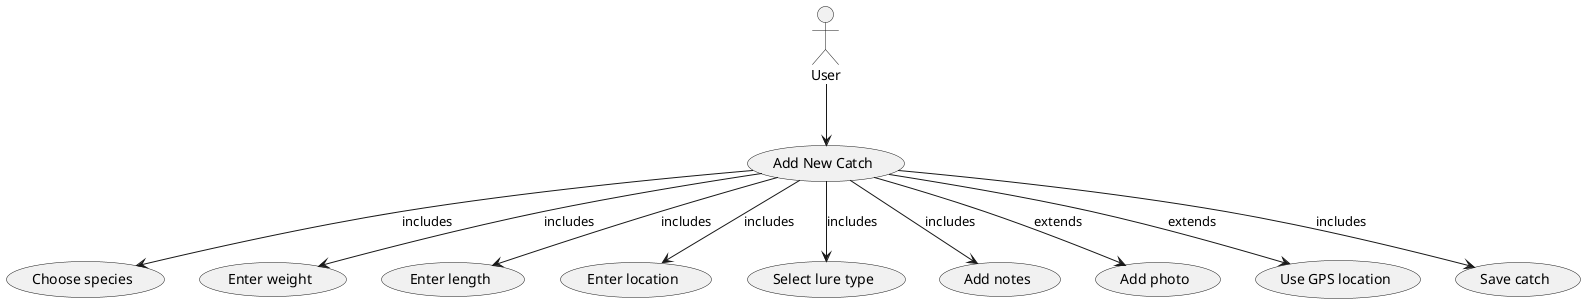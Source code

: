 @startuml add catch
actor User

usecase "Add New Catch" as UC0
usecase "Choose species" as UC1
usecase "Enter weight" as UC2
usecase "Enter length" as UC3
usecase "Enter location" as UC4
usecase "Select lure type" as UC5
usecase "Add notes" as UC6
usecase "Add photo" as UC7
usecase "Use GPS location" as UC8
usecase "Save catch" as UC9

User --> UC0
UC0 --> UC1 : includes
UC0 --> UC2 : includes
UC0 --> UC3 : includes
UC0 --> UC4 : includes
UC0 --> UC5 : includes
UC0 --> UC6 : includes
UC0 --> UC7 : extends
UC0 --> UC8 : extends
UC0 --> UC9 : includes
@enduml